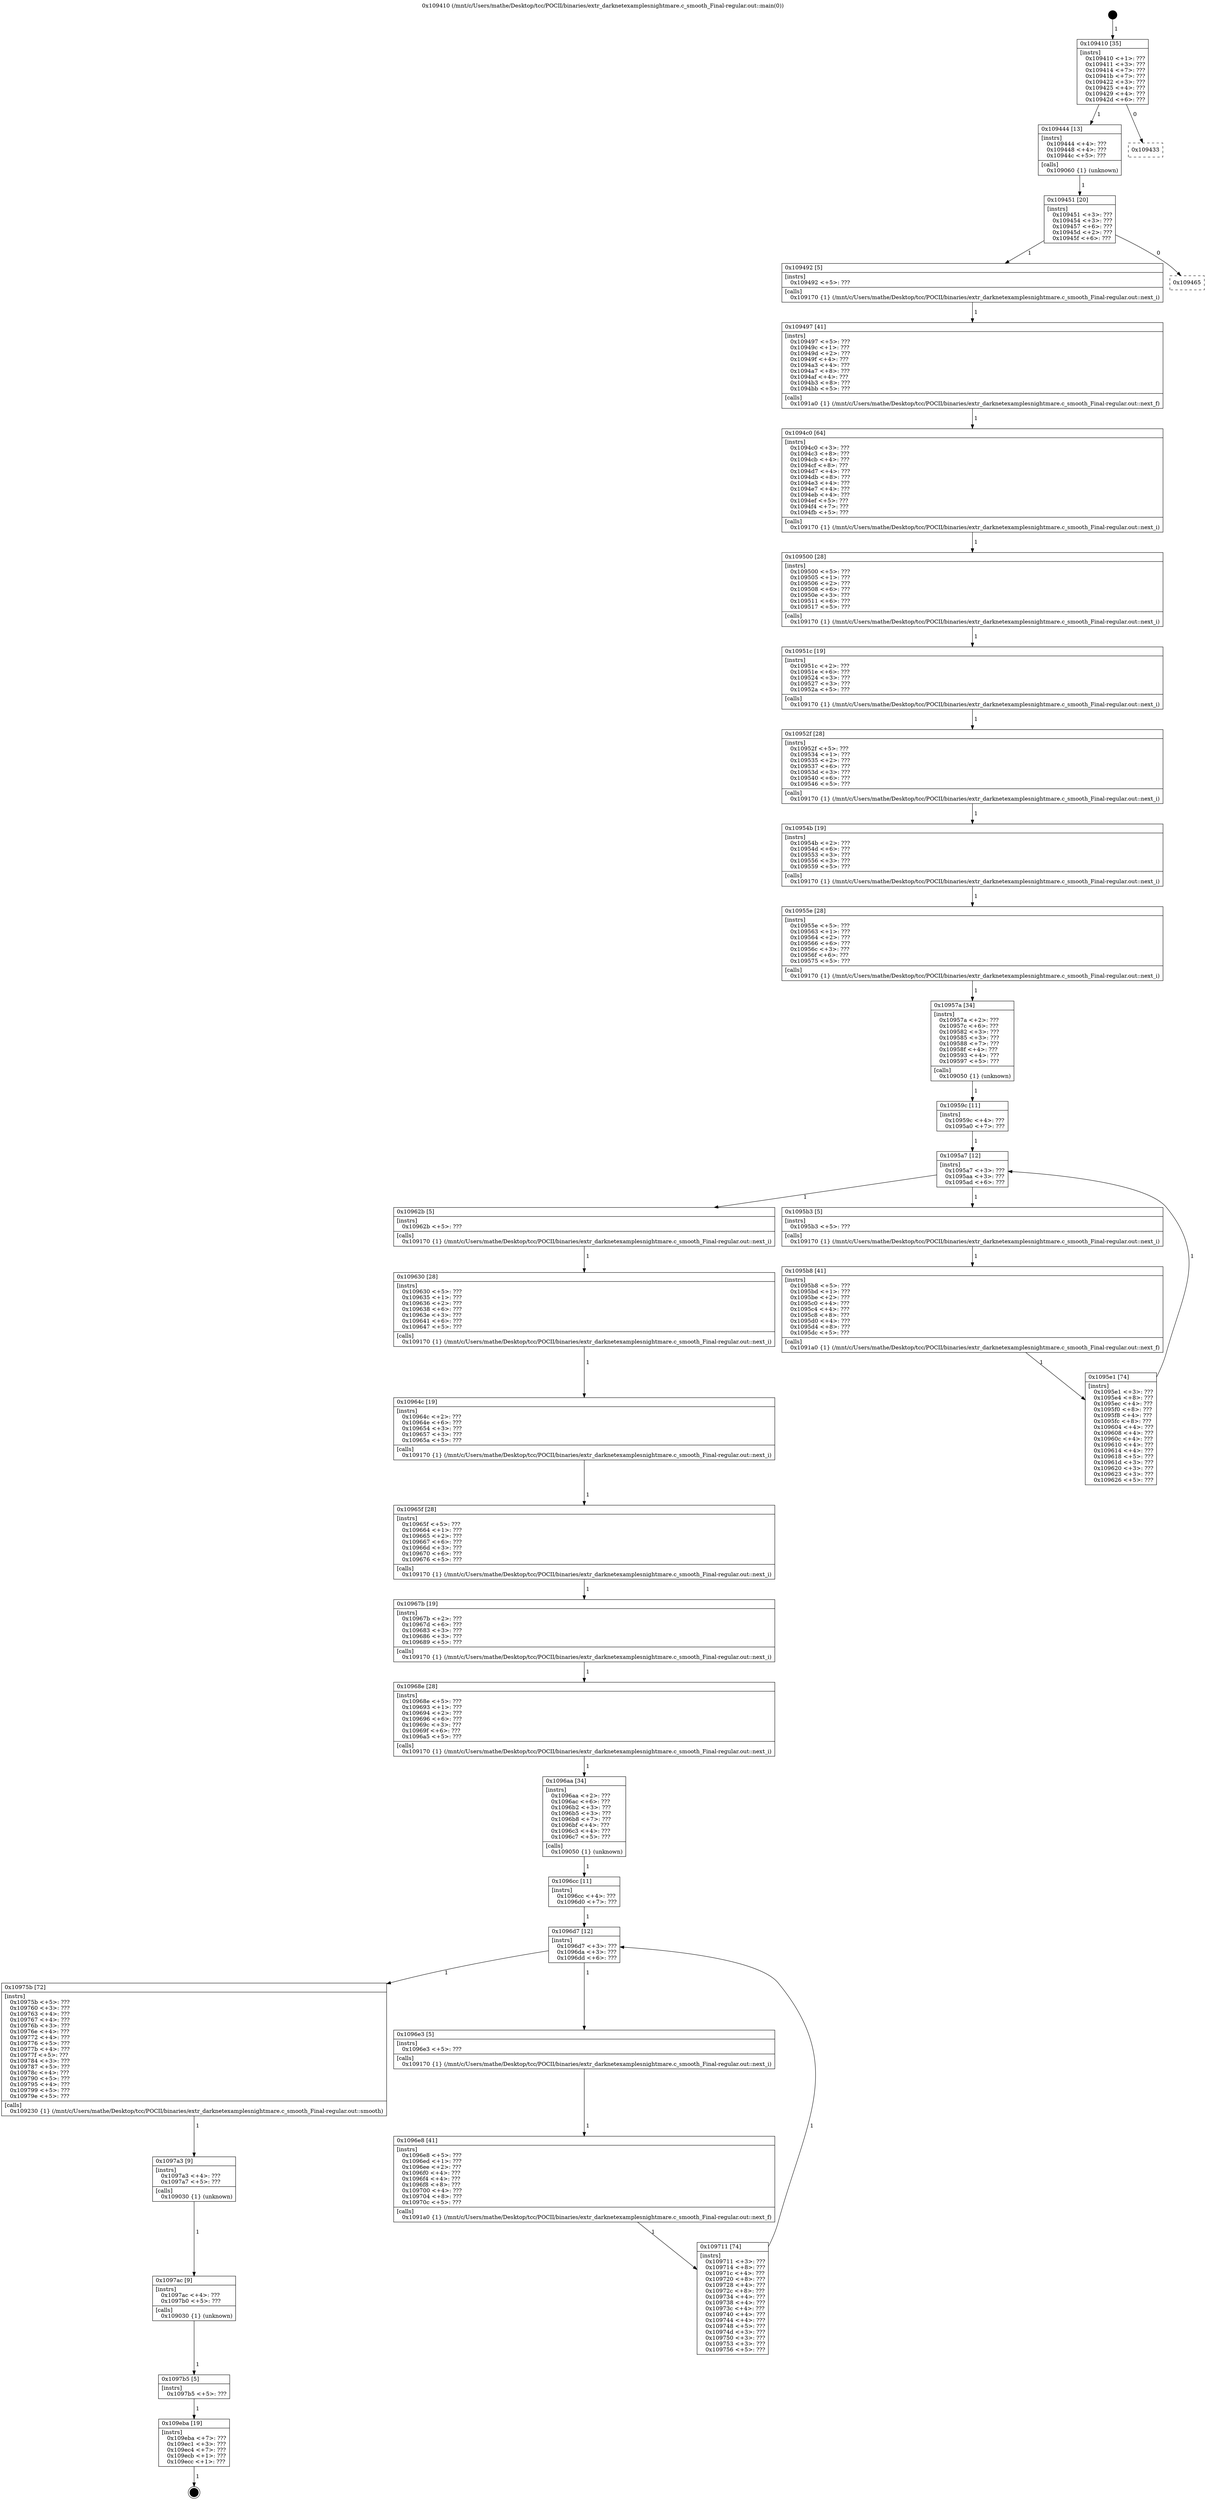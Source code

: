 digraph "0x109410" {
  label = "0x109410 (/mnt/c/Users/mathe/Desktop/tcc/POCII/binaries/extr_darknetexamplesnightmare.c_smooth_Final-regular.out::main(0))"
  labelloc = "t"
  node[shape=record]

  Entry [label="",width=0.3,height=0.3,shape=circle,fillcolor=black,style=filled]
  "0x109410" [label="{
     0x109410 [35]\l
     | [instrs]\l
     &nbsp;&nbsp;0x109410 \<+1\>: ???\l
     &nbsp;&nbsp;0x109411 \<+3\>: ???\l
     &nbsp;&nbsp;0x109414 \<+7\>: ???\l
     &nbsp;&nbsp;0x10941b \<+7\>: ???\l
     &nbsp;&nbsp;0x109422 \<+3\>: ???\l
     &nbsp;&nbsp;0x109425 \<+4\>: ???\l
     &nbsp;&nbsp;0x109429 \<+4\>: ???\l
     &nbsp;&nbsp;0x10942d \<+6\>: ???\l
  }"]
  "0x109444" [label="{
     0x109444 [13]\l
     | [instrs]\l
     &nbsp;&nbsp;0x109444 \<+4\>: ???\l
     &nbsp;&nbsp;0x109448 \<+4\>: ???\l
     &nbsp;&nbsp;0x10944c \<+5\>: ???\l
     | [calls]\l
     &nbsp;&nbsp;0x109060 \{1\} (unknown)\l
  }"]
  "0x109433" [label="{
     0x109433\l
  }", style=dashed]
  "0x109451" [label="{
     0x109451 [20]\l
     | [instrs]\l
     &nbsp;&nbsp;0x109451 \<+3\>: ???\l
     &nbsp;&nbsp;0x109454 \<+3\>: ???\l
     &nbsp;&nbsp;0x109457 \<+6\>: ???\l
     &nbsp;&nbsp;0x10945d \<+2\>: ???\l
     &nbsp;&nbsp;0x10945f \<+6\>: ???\l
  }"]
  "0x109492" [label="{
     0x109492 [5]\l
     | [instrs]\l
     &nbsp;&nbsp;0x109492 \<+5\>: ???\l
     | [calls]\l
     &nbsp;&nbsp;0x109170 \{1\} (/mnt/c/Users/mathe/Desktop/tcc/POCII/binaries/extr_darknetexamplesnightmare.c_smooth_Final-regular.out::next_i)\l
  }"]
  "0x109465" [label="{
     0x109465\l
  }", style=dashed]
  "0x109497" [label="{
     0x109497 [41]\l
     | [instrs]\l
     &nbsp;&nbsp;0x109497 \<+5\>: ???\l
     &nbsp;&nbsp;0x10949c \<+1\>: ???\l
     &nbsp;&nbsp;0x10949d \<+2\>: ???\l
     &nbsp;&nbsp;0x10949f \<+4\>: ???\l
     &nbsp;&nbsp;0x1094a3 \<+4\>: ???\l
     &nbsp;&nbsp;0x1094a7 \<+8\>: ???\l
     &nbsp;&nbsp;0x1094af \<+4\>: ???\l
     &nbsp;&nbsp;0x1094b3 \<+8\>: ???\l
     &nbsp;&nbsp;0x1094bb \<+5\>: ???\l
     | [calls]\l
     &nbsp;&nbsp;0x1091a0 \{1\} (/mnt/c/Users/mathe/Desktop/tcc/POCII/binaries/extr_darknetexamplesnightmare.c_smooth_Final-regular.out::next_f)\l
  }"]
  "0x1094c0" [label="{
     0x1094c0 [64]\l
     | [instrs]\l
     &nbsp;&nbsp;0x1094c0 \<+3\>: ???\l
     &nbsp;&nbsp;0x1094c3 \<+8\>: ???\l
     &nbsp;&nbsp;0x1094cb \<+4\>: ???\l
     &nbsp;&nbsp;0x1094cf \<+8\>: ???\l
     &nbsp;&nbsp;0x1094d7 \<+4\>: ???\l
     &nbsp;&nbsp;0x1094db \<+8\>: ???\l
     &nbsp;&nbsp;0x1094e3 \<+4\>: ???\l
     &nbsp;&nbsp;0x1094e7 \<+4\>: ???\l
     &nbsp;&nbsp;0x1094eb \<+4\>: ???\l
     &nbsp;&nbsp;0x1094ef \<+5\>: ???\l
     &nbsp;&nbsp;0x1094f4 \<+7\>: ???\l
     &nbsp;&nbsp;0x1094fb \<+5\>: ???\l
     | [calls]\l
     &nbsp;&nbsp;0x109170 \{1\} (/mnt/c/Users/mathe/Desktop/tcc/POCII/binaries/extr_darknetexamplesnightmare.c_smooth_Final-regular.out::next_i)\l
  }"]
  "0x109500" [label="{
     0x109500 [28]\l
     | [instrs]\l
     &nbsp;&nbsp;0x109500 \<+5\>: ???\l
     &nbsp;&nbsp;0x109505 \<+1\>: ???\l
     &nbsp;&nbsp;0x109506 \<+2\>: ???\l
     &nbsp;&nbsp;0x109508 \<+6\>: ???\l
     &nbsp;&nbsp;0x10950e \<+3\>: ???\l
     &nbsp;&nbsp;0x109511 \<+6\>: ???\l
     &nbsp;&nbsp;0x109517 \<+5\>: ???\l
     | [calls]\l
     &nbsp;&nbsp;0x109170 \{1\} (/mnt/c/Users/mathe/Desktop/tcc/POCII/binaries/extr_darknetexamplesnightmare.c_smooth_Final-regular.out::next_i)\l
  }"]
  "0x10951c" [label="{
     0x10951c [19]\l
     | [instrs]\l
     &nbsp;&nbsp;0x10951c \<+2\>: ???\l
     &nbsp;&nbsp;0x10951e \<+6\>: ???\l
     &nbsp;&nbsp;0x109524 \<+3\>: ???\l
     &nbsp;&nbsp;0x109527 \<+3\>: ???\l
     &nbsp;&nbsp;0x10952a \<+5\>: ???\l
     | [calls]\l
     &nbsp;&nbsp;0x109170 \{1\} (/mnt/c/Users/mathe/Desktop/tcc/POCII/binaries/extr_darknetexamplesnightmare.c_smooth_Final-regular.out::next_i)\l
  }"]
  "0x10952f" [label="{
     0x10952f [28]\l
     | [instrs]\l
     &nbsp;&nbsp;0x10952f \<+5\>: ???\l
     &nbsp;&nbsp;0x109534 \<+1\>: ???\l
     &nbsp;&nbsp;0x109535 \<+2\>: ???\l
     &nbsp;&nbsp;0x109537 \<+6\>: ???\l
     &nbsp;&nbsp;0x10953d \<+3\>: ???\l
     &nbsp;&nbsp;0x109540 \<+6\>: ???\l
     &nbsp;&nbsp;0x109546 \<+5\>: ???\l
     | [calls]\l
     &nbsp;&nbsp;0x109170 \{1\} (/mnt/c/Users/mathe/Desktop/tcc/POCII/binaries/extr_darknetexamplesnightmare.c_smooth_Final-regular.out::next_i)\l
  }"]
  "0x10954b" [label="{
     0x10954b [19]\l
     | [instrs]\l
     &nbsp;&nbsp;0x10954b \<+2\>: ???\l
     &nbsp;&nbsp;0x10954d \<+6\>: ???\l
     &nbsp;&nbsp;0x109553 \<+3\>: ???\l
     &nbsp;&nbsp;0x109556 \<+3\>: ???\l
     &nbsp;&nbsp;0x109559 \<+5\>: ???\l
     | [calls]\l
     &nbsp;&nbsp;0x109170 \{1\} (/mnt/c/Users/mathe/Desktop/tcc/POCII/binaries/extr_darknetexamplesnightmare.c_smooth_Final-regular.out::next_i)\l
  }"]
  "0x10955e" [label="{
     0x10955e [28]\l
     | [instrs]\l
     &nbsp;&nbsp;0x10955e \<+5\>: ???\l
     &nbsp;&nbsp;0x109563 \<+1\>: ???\l
     &nbsp;&nbsp;0x109564 \<+2\>: ???\l
     &nbsp;&nbsp;0x109566 \<+6\>: ???\l
     &nbsp;&nbsp;0x10956c \<+3\>: ???\l
     &nbsp;&nbsp;0x10956f \<+6\>: ???\l
     &nbsp;&nbsp;0x109575 \<+5\>: ???\l
     | [calls]\l
     &nbsp;&nbsp;0x109170 \{1\} (/mnt/c/Users/mathe/Desktop/tcc/POCII/binaries/extr_darknetexamplesnightmare.c_smooth_Final-regular.out::next_i)\l
  }"]
  "0x10957a" [label="{
     0x10957a [34]\l
     | [instrs]\l
     &nbsp;&nbsp;0x10957a \<+2\>: ???\l
     &nbsp;&nbsp;0x10957c \<+6\>: ???\l
     &nbsp;&nbsp;0x109582 \<+3\>: ???\l
     &nbsp;&nbsp;0x109585 \<+3\>: ???\l
     &nbsp;&nbsp;0x109588 \<+7\>: ???\l
     &nbsp;&nbsp;0x10958f \<+4\>: ???\l
     &nbsp;&nbsp;0x109593 \<+4\>: ???\l
     &nbsp;&nbsp;0x109597 \<+5\>: ???\l
     | [calls]\l
     &nbsp;&nbsp;0x109050 \{1\} (unknown)\l
  }"]
  "0x1095a7" [label="{
     0x1095a7 [12]\l
     | [instrs]\l
     &nbsp;&nbsp;0x1095a7 \<+3\>: ???\l
     &nbsp;&nbsp;0x1095aa \<+3\>: ???\l
     &nbsp;&nbsp;0x1095ad \<+6\>: ???\l
  }"]
  "0x10962b" [label="{
     0x10962b [5]\l
     | [instrs]\l
     &nbsp;&nbsp;0x10962b \<+5\>: ???\l
     | [calls]\l
     &nbsp;&nbsp;0x109170 \{1\} (/mnt/c/Users/mathe/Desktop/tcc/POCII/binaries/extr_darknetexamplesnightmare.c_smooth_Final-regular.out::next_i)\l
  }"]
  "0x1095b3" [label="{
     0x1095b3 [5]\l
     | [instrs]\l
     &nbsp;&nbsp;0x1095b3 \<+5\>: ???\l
     | [calls]\l
     &nbsp;&nbsp;0x109170 \{1\} (/mnt/c/Users/mathe/Desktop/tcc/POCII/binaries/extr_darknetexamplesnightmare.c_smooth_Final-regular.out::next_i)\l
  }"]
  "0x1095b8" [label="{
     0x1095b8 [41]\l
     | [instrs]\l
     &nbsp;&nbsp;0x1095b8 \<+5\>: ???\l
     &nbsp;&nbsp;0x1095bd \<+1\>: ???\l
     &nbsp;&nbsp;0x1095be \<+2\>: ???\l
     &nbsp;&nbsp;0x1095c0 \<+4\>: ???\l
     &nbsp;&nbsp;0x1095c4 \<+4\>: ???\l
     &nbsp;&nbsp;0x1095c8 \<+8\>: ???\l
     &nbsp;&nbsp;0x1095d0 \<+4\>: ???\l
     &nbsp;&nbsp;0x1095d4 \<+8\>: ???\l
     &nbsp;&nbsp;0x1095dc \<+5\>: ???\l
     | [calls]\l
     &nbsp;&nbsp;0x1091a0 \{1\} (/mnt/c/Users/mathe/Desktop/tcc/POCII/binaries/extr_darknetexamplesnightmare.c_smooth_Final-regular.out::next_f)\l
  }"]
  "0x1095e1" [label="{
     0x1095e1 [74]\l
     | [instrs]\l
     &nbsp;&nbsp;0x1095e1 \<+3\>: ???\l
     &nbsp;&nbsp;0x1095e4 \<+8\>: ???\l
     &nbsp;&nbsp;0x1095ec \<+4\>: ???\l
     &nbsp;&nbsp;0x1095f0 \<+8\>: ???\l
     &nbsp;&nbsp;0x1095f8 \<+4\>: ???\l
     &nbsp;&nbsp;0x1095fc \<+8\>: ???\l
     &nbsp;&nbsp;0x109604 \<+4\>: ???\l
     &nbsp;&nbsp;0x109608 \<+4\>: ???\l
     &nbsp;&nbsp;0x10960c \<+4\>: ???\l
     &nbsp;&nbsp;0x109610 \<+4\>: ???\l
     &nbsp;&nbsp;0x109614 \<+4\>: ???\l
     &nbsp;&nbsp;0x109618 \<+5\>: ???\l
     &nbsp;&nbsp;0x10961d \<+3\>: ???\l
     &nbsp;&nbsp;0x109620 \<+3\>: ???\l
     &nbsp;&nbsp;0x109623 \<+3\>: ???\l
     &nbsp;&nbsp;0x109626 \<+5\>: ???\l
  }"]
  "0x10959c" [label="{
     0x10959c [11]\l
     | [instrs]\l
     &nbsp;&nbsp;0x10959c \<+4\>: ???\l
     &nbsp;&nbsp;0x1095a0 \<+7\>: ???\l
  }"]
  "0x109630" [label="{
     0x109630 [28]\l
     | [instrs]\l
     &nbsp;&nbsp;0x109630 \<+5\>: ???\l
     &nbsp;&nbsp;0x109635 \<+1\>: ???\l
     &nbsp;&nbsp;0x109636 \<+2\>: ???\l
     &nbsp;&nbsp;0x109638 \<+6\>: ???\l
     &nbsp;&nbsp;0x10963e \<+3\>: ???\l
     &nbsp;&nbsp;0x109641 \<+6\>: ???\l
     &nbsp;&nbsp;0x109647 \<+5\>: ???\l
     | [calls]\l
     &nbsp;&nbsp;0x109170 \{1\} (/mnt/c/Users/mathe/Desktop/tcc/POCII/binaries/extr_darknetexamplesnightmare.c_smooth_Final-regular.out::next_i)\l
  }"]
  "0x10964c" [label="{
     0x10964c [19]\l
     | [instrs]\l
     &nbsp;&nbsp;0x10964c \<+2\>: ???\l
     &nbsp;&nbsp;0x10964e \<+6\>: ???\l
     &nbsp;&nbsp;0x109654 \<+3\>: ???\l
     &nbsp;&nbsp;0x109657 \<+3\>: ???\l
     &nbsp;&nbsp;0x10965a \<+5\>: ???\l
     | [calls]\l
     &nbsp;&nbsp;0x109170 \{1\} (/mnt/c/Users/mathe/Desktop/tcc/POCII/binaries/extr_darknetexamplesnightmare.c_smooth_Final-regular.out::next_i)\l
  }"]
  "0x10965f" [label="{
     0x10965f [28]\l
     | [instrs]\l
     &nbsp;&nbsp;0x10965f \<+5\>: ???\l
     &nbsp;&nbsp;0x109664 \<+1\>: ???\l
     &nbsp;&nbsp;0x109665 \<+2\>: ???\l
     &nbsp;&nbsp;0x109667 \<+6\>: ???\l
     &nbsp;&nbsp;0x10966d \<+3\>: ???\l
     &nbsp;&nbsp;0x109670 \<+6\>: ???\l
     &nbsp;&nbsp;0x109676 \<+5\>: ???\l
     | [calls]\l
     &nbsp;&nbsp;0x109170 \{1\} (/mnt/c/Users/mathe/Desktop/tcc/POCII/binaries/extr_darknetexamplesnightmare.c_smooth_Final-regular.out::next_i)\l
  }"]
  "0x10967b" [label="{
     0x10967b [19]\l
     | [instrs]\l
     &nbsp;&nbsp;0x10967b \<+2\>: ???\l
     &nbsp;&nbsp;0x10967d \<+6\>: ???\l
     &nbsp;&nbsp;0x109683 \<+3\>: ???\l
     &nbsp;&nbsp;0x109686 \<+3\>: ???\l
     &nbsp;&nbsp;0x109689 \<+5\>: ???\l
     | [calls]\l
     &nbsp;&nbsp;0x109170 \{1\} (/mnt/c/Users/mathe/Desktop/tcc/POCII/binaries/extr_darknetexamplesnightmare.c_smooth_Final-regular.out::next_i)\l
  }"]
  "0x10968e" [label="{
     0x10968e [28]\l
     | [instrs]\l
     &nbsp;&nbsp;0x10968e \<+5\>: ???\l
     &nbsp;&nbsp;0x109693 \<+1\>: ???\l
     &nbsp;&nbsp;0x109694 \<+2\>: ???\l
     &nbsp;&nbsp;0x109696 \<+6\>: ???\l
     &nbsp;&nbsp;0x10969c \<+3\>: ???\l
     &nbsp;&nbsp;0x10969f \<+6\>: ???\l
     &nbsp;&nbsp;0x1096a5 \<+5\>: ???\l
     | [calls]\l
     &nbsp;&nbsp;0x109170 \{1\} (/mnt/c/Users/mathe/Desktop/tcc/POCII/binaries/extr_darknetexamplesnightmare.c_smooth_Final-regular.out::next_i)\l
  }"]
  "0x1096aa" [label="{
     0x1096aa [34]\l
     | [instrs]\l
     &nbsp;&nbsp;0x1096aa \<+2\>: ???\l
     &nbsp;&nbsp;0x1096ac \<+6\>: ???\l
     &nbsp;&nbsp;0x1096b2 \<+3\>: ???\l
     &nbsp;&nbsp;0x1096b5 \<+3\>: ???\l
     &nbsp;&nbsp;0x1096b8 \<+7\>: ???\l
     &nbsp;&nbsp;0x1096bf \<+4\>: ???\l
     &nbsp;&nbsp;0x1096c3 \<+4\>: ???\l
     &nbsp;&nbsp;0x1096c7 \<+5\>: ???\l
     | [calls]\l
     &nbsp;&nbsp;0x109050 \{1\} (unknown)\l
  }"]
  "0x1096d7" [label="{
     0x1096d7 [12]\l
     | [instrs]\l
     &nbsp;&nbsp;0x1096d7 \<+3\>: ???\l
     &nbsp;&nbsp;0x1096da \<+3\>: ???\l
     &nbsp;&nbsp;0x1096dd \<+6\>: ???\l
  }"]
  "0x10975b" [label="{
     0x10975b [72]\l
     | [instrs]\l
     &nbsp;&nbsp;0x10975b \<+5\>: ???\l
     &nbsp;&nbsp;0x109760 \<+3\>: ???\l
     &nbsp;&nbsp;0x109763 \<+4\>: ???\l
     &nbsp;&nbsp;0x109767 \<+4\>: ???\l
     &nbsp;&nbsp;0x10976b \<+3\>: ???\l
     &nbsp;&nbsp;0x10976e \<+4\>: ???\l
     &nbsp;&nbsp;0x109772 \<+4\>: ???\l
     &nbsp;&nbsp;0x109776 \<+5\>: ???\l
     &nbsp;&nbsp;0x10977b \<+4\>: ???\l
     &nbsp;&nbsp;0x10977f \<+5\>: ???\l
     &nbsp;&nbsp;0x109784 \<+3\>: ???\l
     &nbsp;&nbsp;0x109787 \<+5\>: ???\l
     &nbsp;&nbsp;0x10978c \<+4\>: ???\l
     &nbsp;&nbsp;0x109790 \<+5\>: ???\l
     &nbsp;&nbsp;0x109795 \<+4\>: ???\l
     &nbsp;&nbsp;0x109799 \<+5\>: ???\l
     &nbsp;&nbsp;0x10979e \<+5\>: ???\l
     | [calls]\l
     &nbsp;&nbsp;0x109230 \{1\} (/mnt/c/Users/mathe/Desktop/tcc/POCII/binaries/extr_darknetexamplesnightmare.c_smooth_Final-regular.out::smooth)\l
  }"]
  "0x1096e3" [label="{
     0x1096e3 [5]\l
     | [instrs]\l
     &nbsp;&nbsp;0x1096e3 \<+5\>: ???\l
     | [calls]\l
     &nbsp;&nbsp;0x109170 \{1\} (/mnt/c/Users/mathe/Desktop/tcc/POCII/binaries/extr_darknetexamplesnightmare.c_smooth_Final-regular.out::next_i)\l
  }"]
  "0x1096e8" [label="{
     0x1096e8 [41]\l
     | [instrs]\l
     &nbsp;&nbsp;0x1096e8 \<+5\>: ???\l
     &nbsp;&nbsp;0x1096ed \<+1\>: ???\l
     &nbsp;&nbsp;0x1096ee \<+2\>: ???\l
     &nbsp;&nbsp;0x1096f0 \<+4\>: ???\l
     &nbsp;&nbsp;0x1096f4 \<+4\>: ???\l
     &nbsp;&nbsp;0x1096f8 \<+8\>: ???\l
     &nbsp;&nbsp;0x109700 \<+4\>: ???\l
     &nbsp;&nbsp;0x109704 \<+8\>: ???\l
     &nbsp;&nbsp;0x10970c \<+5\>: ???\l
     | [calls]\l
     &nbsp;&nbsp;0x1091a0 \{1\} (/mnt/c/Users/mathe/Desktop/tcc/POCII/binaries/extr_darknetexamplesnightmare.c_smooth_Final-regular.out::next_f)\l
  }"]
  "0x109711" [label="{
     0x109711 [74]\l
     | [instrs]\l
     &nbsp;&nbsp;0x109711 \<+3\>: ???\l
     &nbsp;&nbsp;0x109714 \<+8\>: ???\l
     &nbsp;&nbsp;0x10971c \<+4\>: ???\l
     &nbsp;&nbsp;0x109720 \<+8\>: ???\l
     &nbsp;&nbsp;0x109728 \<+4\>: ???\l
     &nbsp;&nbsp;0x10972c \<+8\>: ???\l
     &nbsp;&nbsp;0x109734 \<+4\>: ???\l
     &nbsp;&nbsp;0x109738 \<+4\>: ???\l
     &nbsp;&nbsp;0x10973c \<+4\>: ???\l
     &nbsp;&nbsp;0x109740 \<+4\>: ???\l
     &nbsp;&nbsp;0x109744 \<+4\>: ???\l
     &nbsp;&nbsp;0x109748 \<+5\>: ???\l
     &nbsp;&nbsp;0x10974d \<+3\>: ???\l
     &nbsp;&nbsp;0x109750 \<+3\>: ???\l
     &nbsp;&nbsp;0x109753 \<+3\>: ???\l
     &nbsp;&nbsp;0x109756 \<+5\>: ???\l
  }"]
  "0x1096cc" [label="{
     0x1096cc [11]\l
     | [instrs]\l
     &nbsp;&nbsp;0x1096cc \<+4\>: ???\l
     &nbsp;&nbsp;0x1096d0 \<+7\>: ???\l
  }"]
  "0x1097a3" [label="{
     0x1097a3 [9]\l
     | [instrs]\l
     &nbsp;&nbsp;0x1097a3 \<+4\>: ???\l
     &nbsp;&nbsp;0x1097a7 \<+5\>: ???\l
     | [calls]\l
     &nbsp;&nbsp;0x109030 \{1\} (unknown)\l
  }"]
  "0x1097ac" [label="{
     0x1097ac [9]\l
     | [instrs]\l
     &nbsp;&nbsp;0x1097ac \<+4\>: ???\l
     &nbsp;&nbsp;0x1097b0 \<+5\>: ???\l
     | [calls]\l
     &nbsp;&nbsp;0x109030 \{1\} (unknown)\l
  }"]
  "0x1097b5" [label="{
     0x1097b5 [5]\l
     | [instrs]\l
     &nbsp;&nbsp;0x1097b5 \<+5\>: ???\l
  }"]
  "0x109eba" [label="{
     0x109eba [19]\l
     | [instrs]\l
     &nbsp;&nbsp;0x109eba \<+7\>: ???\l
     &nbsp;&nbsp;0x109ec1 \<+3\>: ???\l
     &nbsp;&nbsp;0x109ec4 \<+7\>: ???\l
     &nbsp;&nbsp;0x109ecb \<+1\>: ???\l
     &nbsp;&nbsp;0x109ecc \<+1\>: ???\l
  }"]
  Exit [label="",width=0.3,height=0.3,shape=circle,fillcolor=black,style=filled,peripheries=2]
  Entry -> "0x109410" [label=" 1"]
  "0x109410" -> "0x109444" [label=" 1"]
  "0x109410" -> "0x109433" [label=" 0"]
  "0x109444" -> "0x109451" [label=" 1"]
  "0x109451" -> "0x109492" [label=" 1"]
  "0x109451" -> "0x109465" [label=" 0"]
  "0x109492" -> "0x109497" [label=" 1"]
  "0x109497" -> "0x1094c0" [label=" 1"]
  "0x1094c0" -> "0x109500" [label=" 1"]
  "0x109500" -> "0x10951c" [label=" 1"]
  "0x10951c" -> "0x10952f" [label=" 1"]
  "0x10952f" -> "0x10954b" [label=" 1"]
  "0x10954b" -> "0x10955e" [label=" 1"]
  "0x10955e" -> "0x10957a" [label=" 1"]
  "0x10957a" -> "0x10959c" [label=" 1"]
  "0x1095a7" -> "0x10962b" [label=" 1"]
  "0x1095a7" -> "0x1095b3" [label=" 1"]
  "0x1095b3" -> "0x1095b8" [label=" 1"]
  "0x1095b8" -> "0x1095e1" [label=" 1"]
  "0x10959c" -> "0x1095a7" [label=" 1"]
  "0x1095e1" -> "0x1095a7" [label=" 1"]
  "0x10962b" -> "0x109630" [label=" 1"]
  "0x109630" -> "0x10964c" [label=" 1"]
  "0x10964c" -> "0x10965f" [label=" 1"]
  "0x10965f" -> "0x10967b" [label=" 1"]
  "0x10967b" -> "0x10968e" [label=" 1"]
  "0x10968e" -> "0x1096aa" [label=" 1"]
  "0x1096aa" -> "0x1096cc" [label=" 1"]
  "0x1096d7" -> "0x10975b" [label=" 1"]
  "0x1096d7" -> "0x1096e3" [label=" 1"]
  "0x1096e3" -> "0x1096e8" [label=" 1"]
  "0x1096e8" -> "0x109711" [label=" 1"]
  "0x1096cc" -> "0x1096d7" [label=" 1"]
  "0x109711" -> "0x1096d7" [label=" 1"]
  "0x10975b" -> "0x1097a3" [label=" 1"]
  "0x1097a3" -> "0x1097ac" [label=" 1"]
  "0x1097ac" -> "0x1097b5" [label=" 1"]
  "0x1097b5" -> "0x109eba" [label=" 1"]
  "0x109eba" -> Exit [label=" 1"]
}
